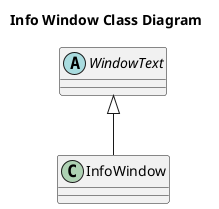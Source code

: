 @startuml
title "Info Window Class Diagram"
abstract WindowText {
    
}
class InfoWindow {

}
WindowText <|-- InfoWindow
@enduml